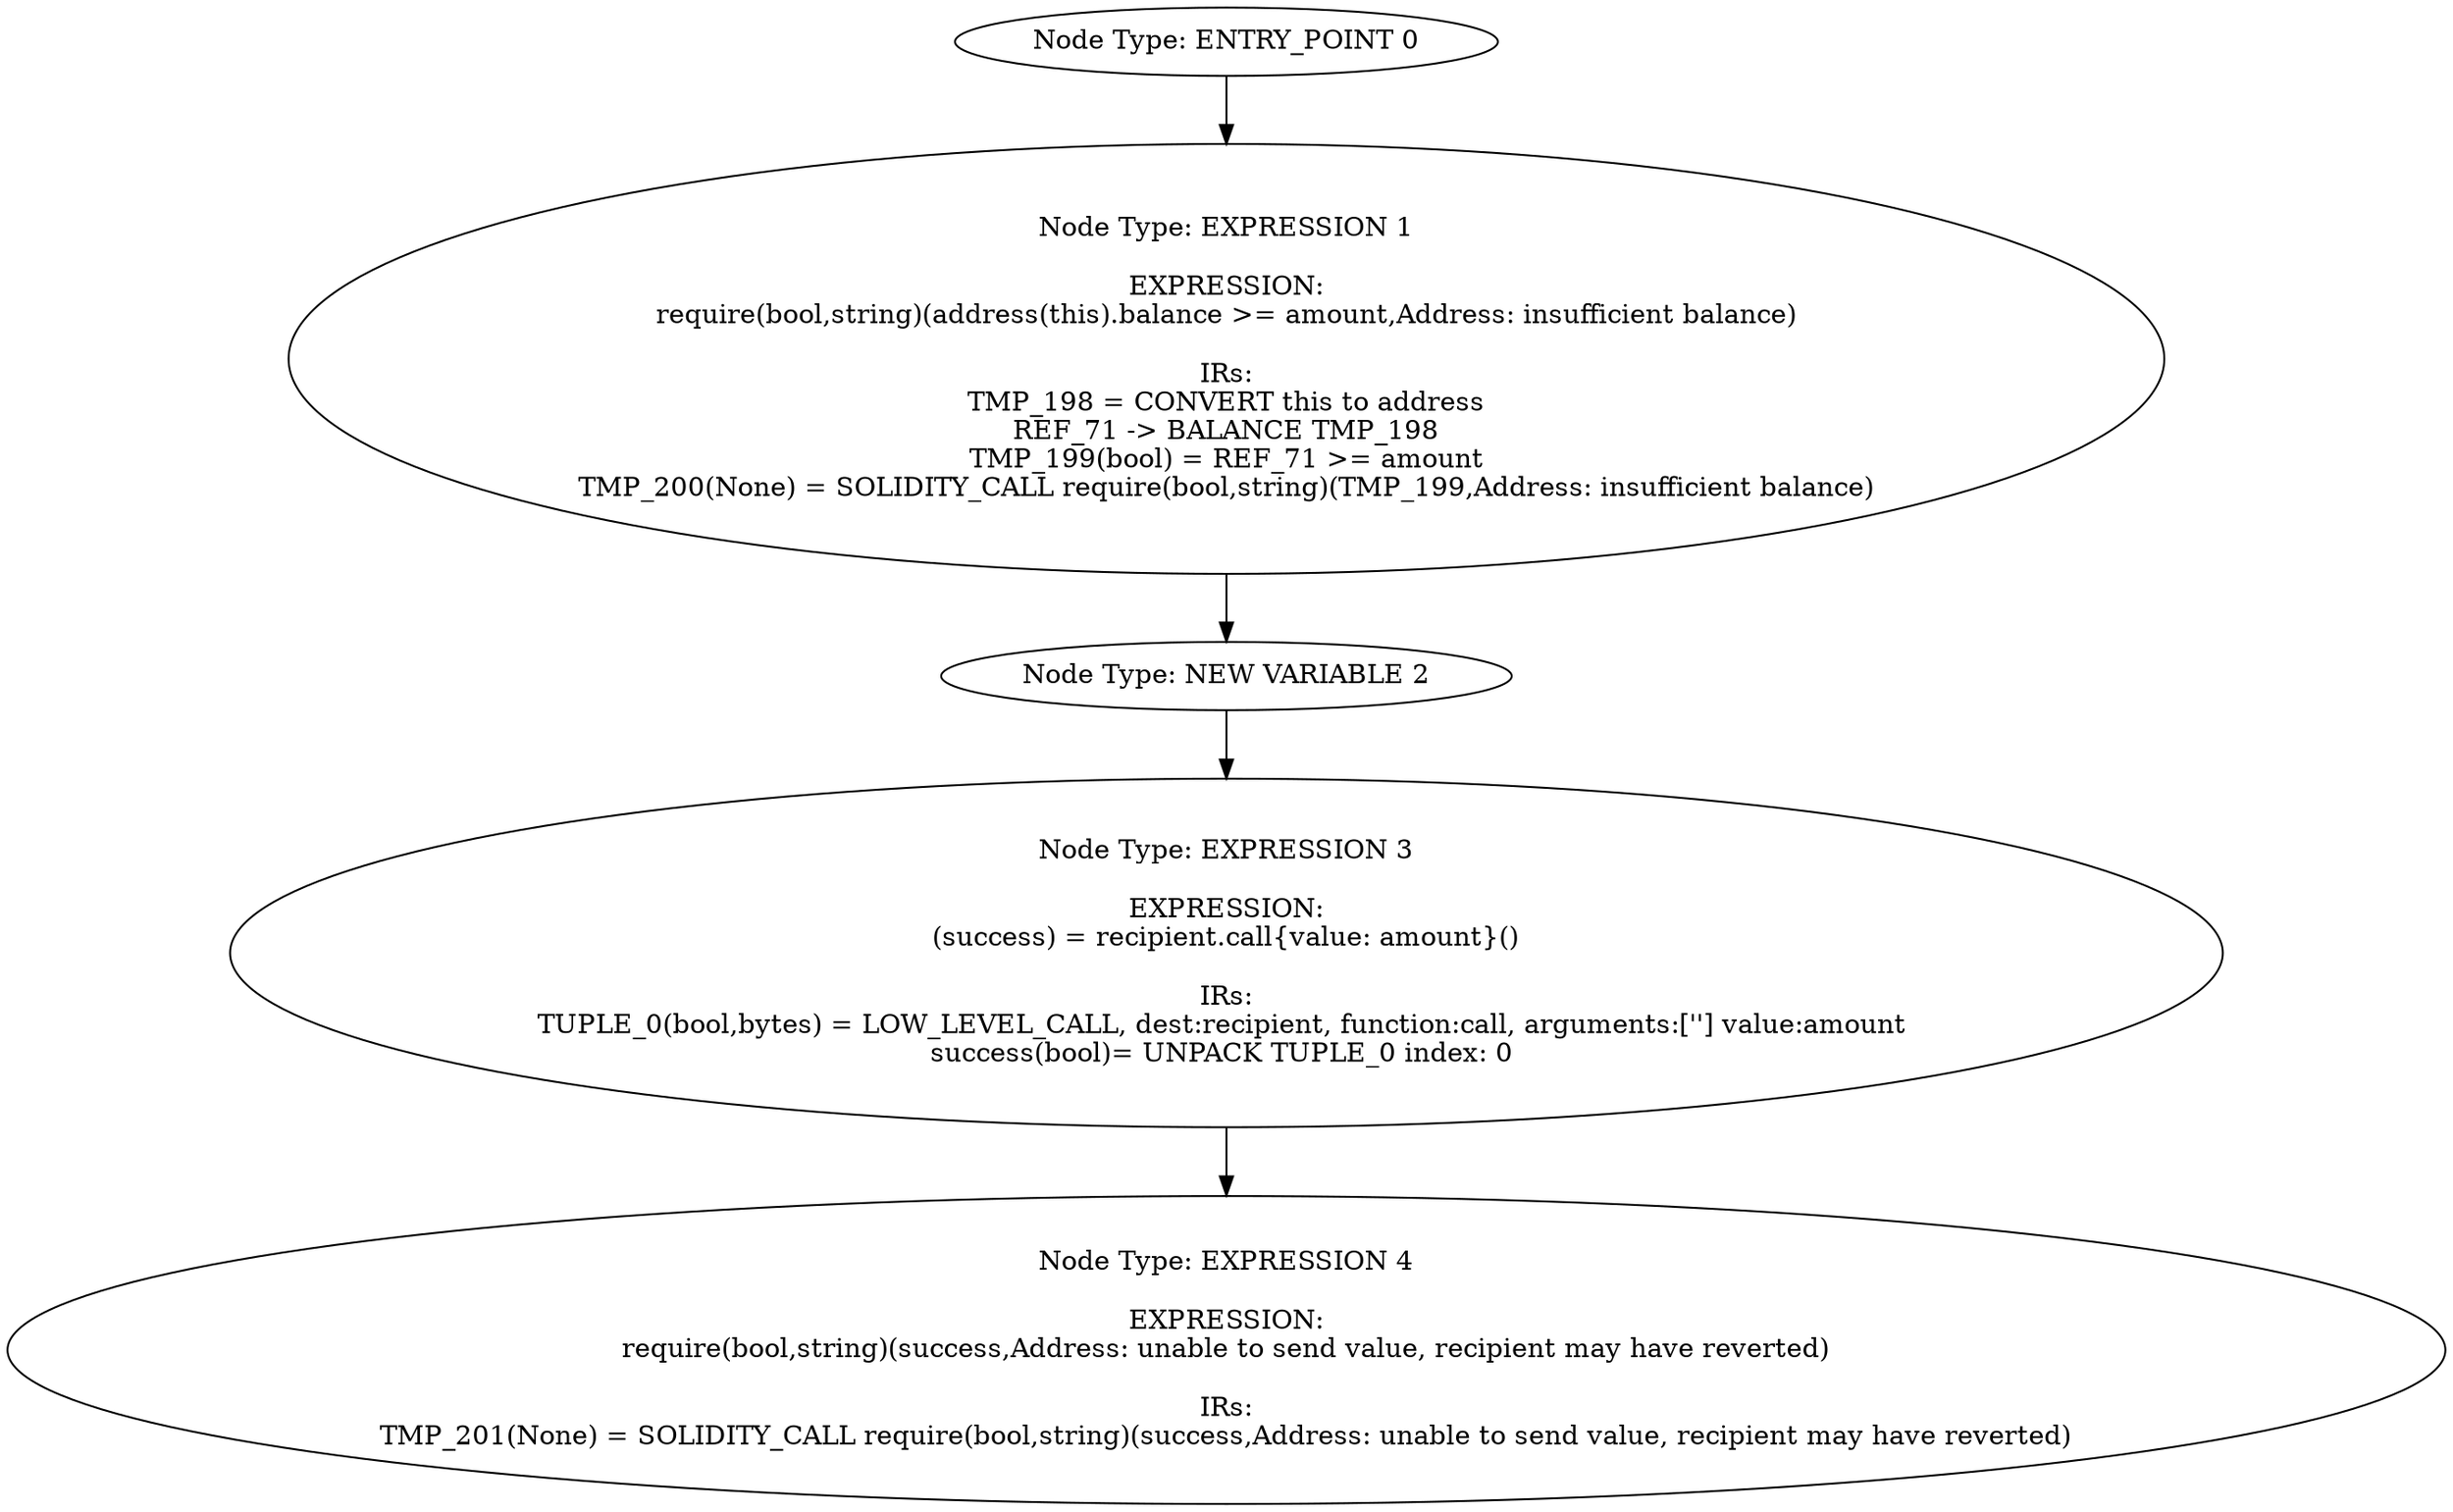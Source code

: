 digraph{
0[label="Node Type: ENTRY_POINT 0
"];
0->1;
1[label="Node Type: EXPRESSION 1

EXPRESSION:
require(bool,string)(address(this).balance >= amount,Address: insufficient balance)

IRs:
TMP_198 = CONVERT this to address
REF_71 -> BALANCE TMP_198
TMP_199(bool) = REF_71 >= amount
TMP_200(None) = SOLIDITY_CALL require(bool,string)(TMP_199,Address: insufficient balance)"];
1->2;
2[label="Node Type: NEW VARIABLE 2
"];
2->3;
3[label="Node Type: EXPRESSION 3

EXPRESSION:
(success) = recipient.call{value: amount}()

IRs:
TUPLE_0(bool,bytes) = LOW_LEVEL_CALL, dest:recipient, function:call, arguments:[''] value:amount 
success(bool)= UNPACK TUPLE_0 index: 0 "];
3->4;
4[label="Node Type: EXPRESSION 4

EXPRESSION:
require(bool,string)(success,Address: unable to send value, recipient may have reverted)

IRs:
TMP_201(None) = SOLIDITY_CALL require(bool,string)(success,Address: unable to send value, recipient may have reverted)"];
}
